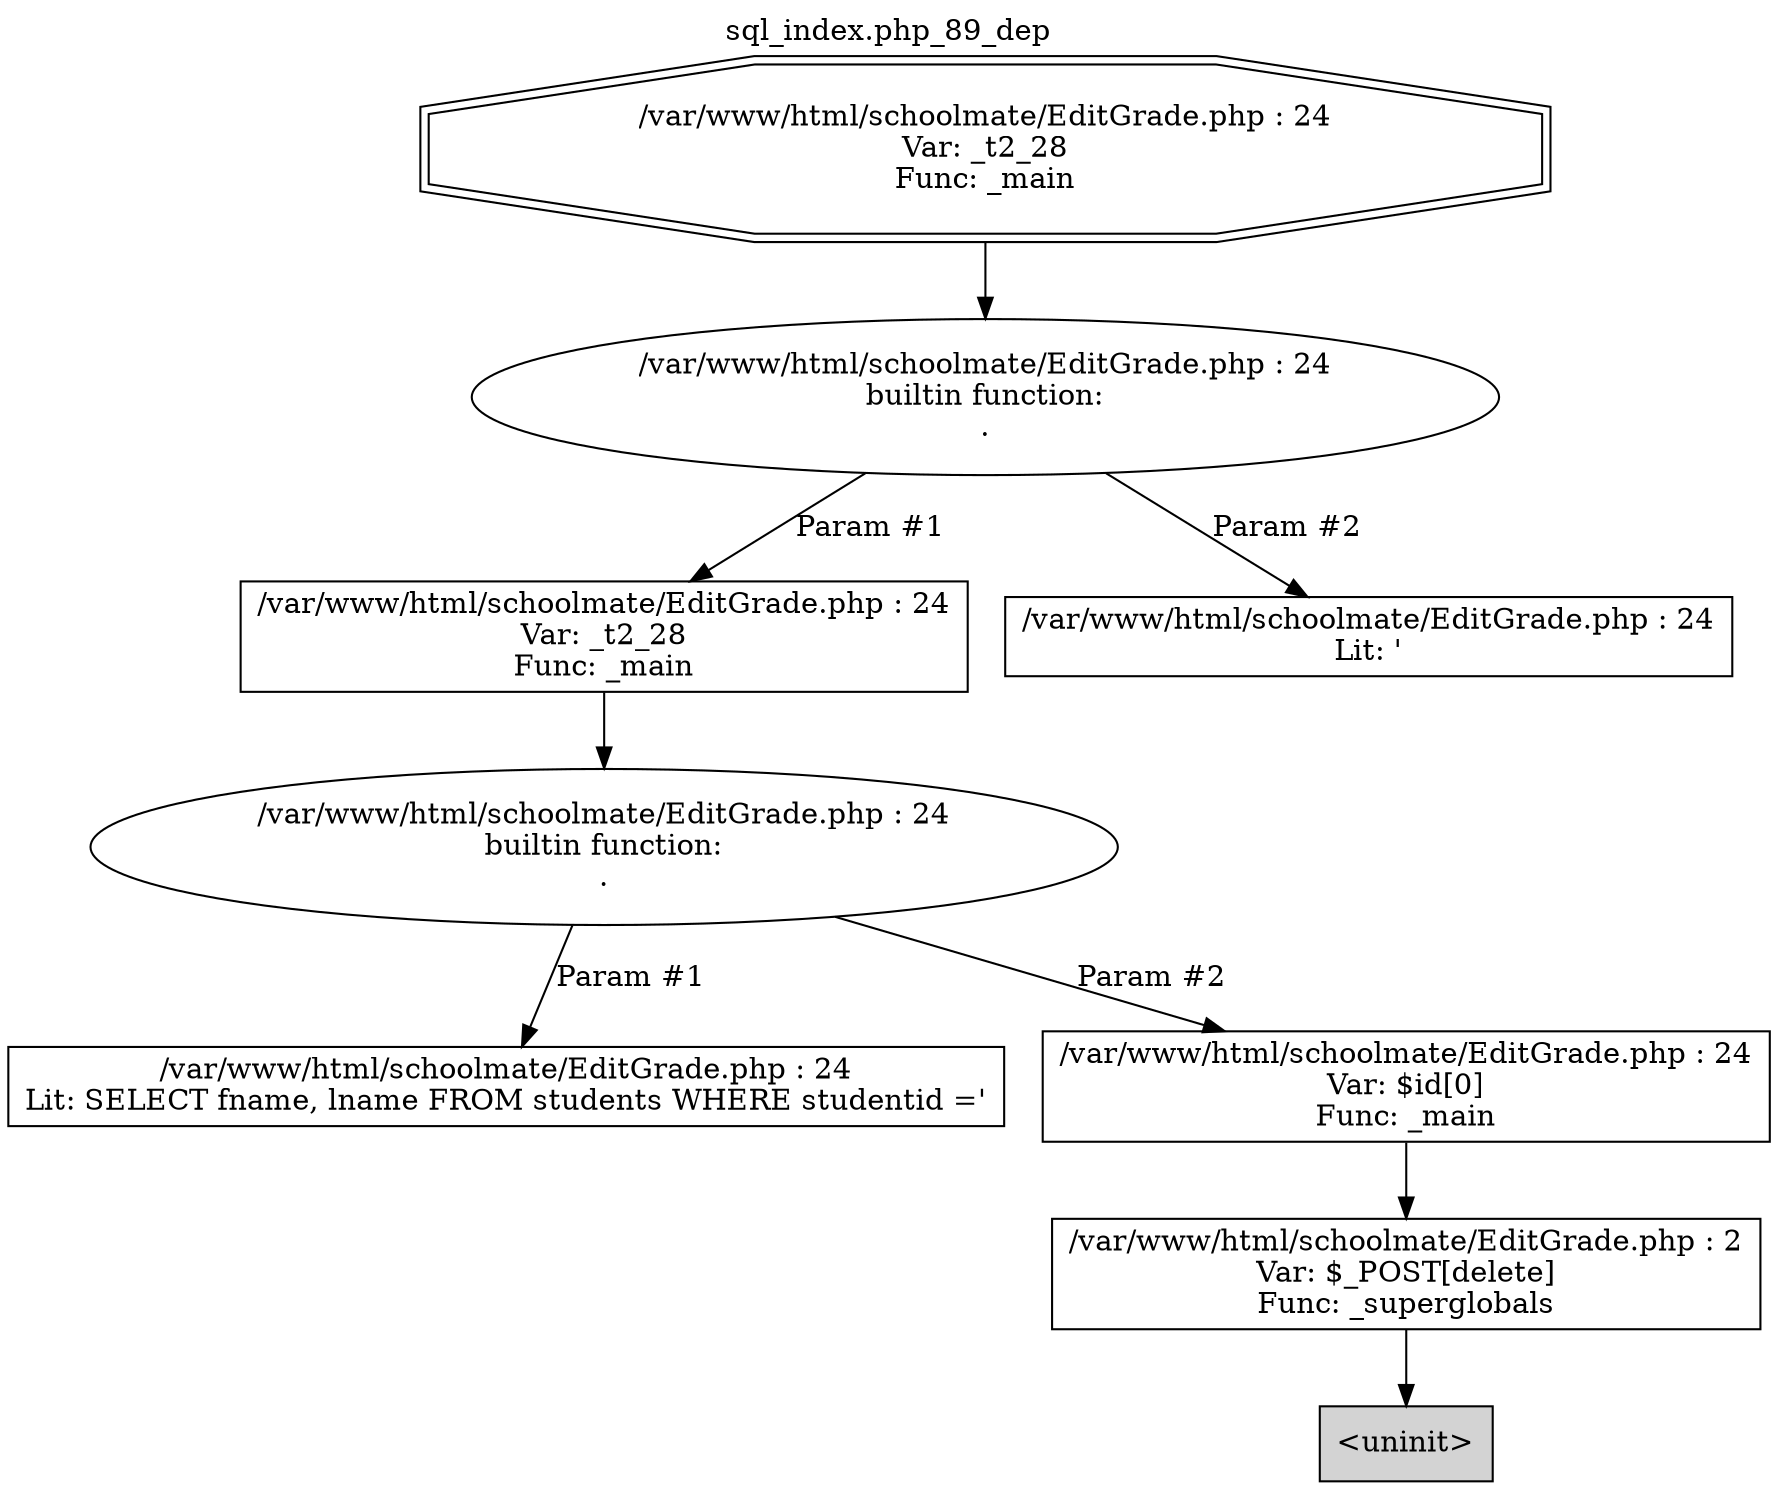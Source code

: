 digraph cfg {
  label="sql_index.php_89_dep";
  labelloc=t;
  n1 [shape=doubleoctagon, label="/var/www/html/schoolmate/EditGrade.php : 24\nVar: _t2_28\nFunc: _main\n"];
  n2 [shape=ellipse, label="/var/www/html/schoolmate/EditGrade.php : 24\nbuiltin function:\n.\n"];
  n3 [shape=box, label="/var/www/html/schoolmate/EditGrade.php : 24\nVar: _t2_28\nFunc: _main\n"];
  n4 [shape=ellipse, label="/var/www/html/schoolmate/EditGrade.php : 24\nbuiltin function:\n.\n"];
  n5 [shape=box, label="/var/www/html/schoolmate/EditGrade.php : 24\nLit: SELECT fname, lname FROM students WHERE studentid ='\n"];
  n6 [shape=box, label="/var/www/html/schoolmate/EditGrade.php : 24\nVar: $id[0]\nFunc: _main\n"];
  n7 [shape=box, label="/var/www/html/schoolmate/EditGrade.php : 2\nVar: $_POST[delete]\nFunc: _superglobals\n"];
  n8 [shape=box, label="<uninit>",style=filled];
  n9 [shape=box, label="/var/www/html/schoolmate/EditGrade.php : 24\nLit: '\n"];
  n1 -> n2;
  n3 -> n4;
  n4 -> n5[label="Param #1"];
  n4 -> n6[label="Param #2"];
  n7 -> n8;
  n6 -> n7;
  n2 -> n3[label="Param #1"];
  n2 -> n9[label="Param #2"];
}
